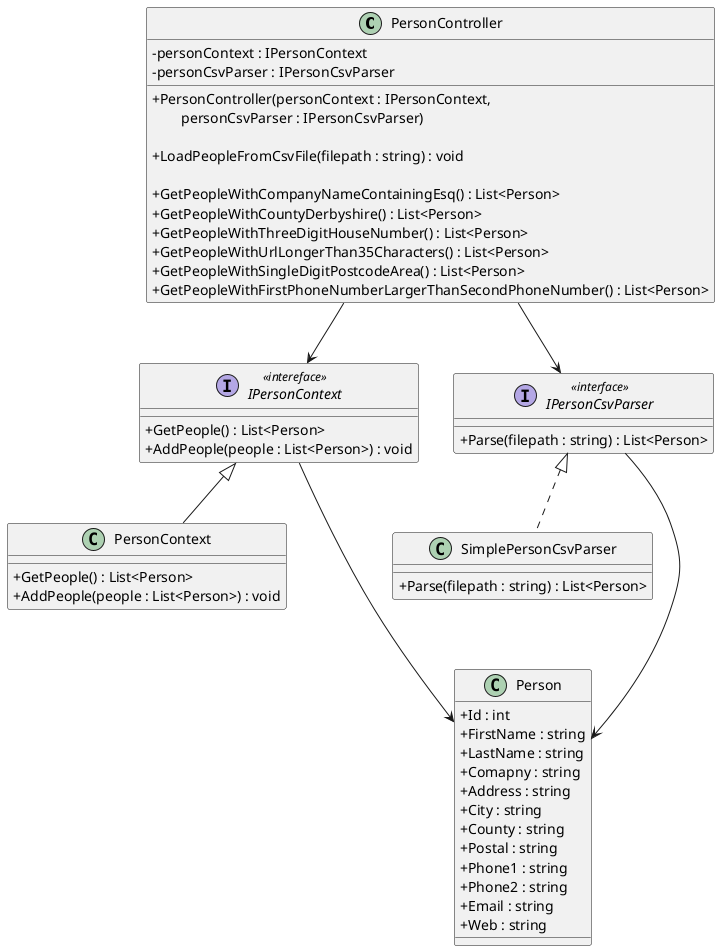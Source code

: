 @startuml "PersonApp"
skinparam ClassAttributeIconSize 0

class PersonController {
    - personContext : IPersonContext
    - personCsvParser : IPersonCsvParser

    + PersonController(personContext : IPersonContext, \n\
        personCsvParser : IPersonCsvParser)

    + LoadPeopleFromCsvFile(filepath : string) : void

    + GetPeopleWithCompanyNameContainingEsq() : List<Person>
    + GetPeopleWithCountyDerbyshire() : List<Person>
    + GetPeopleWithThreeDigitHouseNumber() : List<Person>
    + GetPeopleWithUrlLongerThan35Characters() : List<Person>
    + GetPeopleWithSingleDigitPostcodeArea() : List<Person>
    + GetPeopleWithFirstPhoneNumberLargerThanSecondPhoneNumber() : List<Person>
}

interface IPersonContext <<intereface>> {
    + GetPeople() : List<Person>
    + AddPeople(people : List<Person>) : void
}

class PersonContext {
    + GetPeople() : List<Person>
    + AddPeople(people : List<Person>) : void
}

interface IPersonCsvParser <<interface>> {
    + Parse(filepath : string) : List<Person>
}

class SimplePersonCsvParser {
    + Parse(filepath : string) : List<Person>
}

class Person {
    + Id : int
    + FirstName : string
    + LastName : string
    + Comapny : string
    + Address : string
    + City : string
    + County : string
    + Postal : string
    + Phone1 : string
    + Phone2 : string
    + Email : string
    + Web : string
}

PersonController --> IPersonContext
PersonController --> IPersonCsvParser

IPersonContext <|-- PersonContext
IPersonContext ---> Person

IPersonCsvParser <|.. SimplePersonCsvParser
IPersonCsvParser ---> Person

@enduml